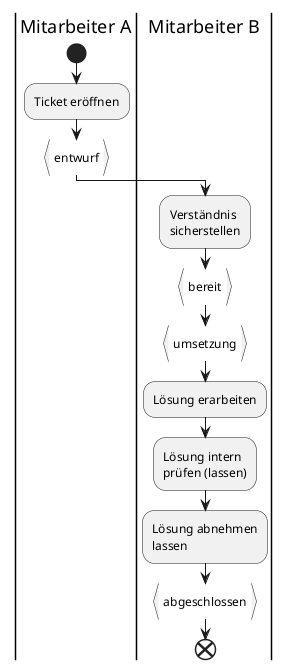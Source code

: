 ﻿@startuml
|Mitarbeiter A|
start
:Ticket eröffnen;
:entwurf}
|Mitarbeiter B|
:Verständnis
sicherstellen;
:bereit}
:umsetzung}
:Lösung erarbeiten;
:Lösung intern
prüfen (lassen);
:Lösung abnehmen
lassen;
:abgeschlossen}
end
@enduml